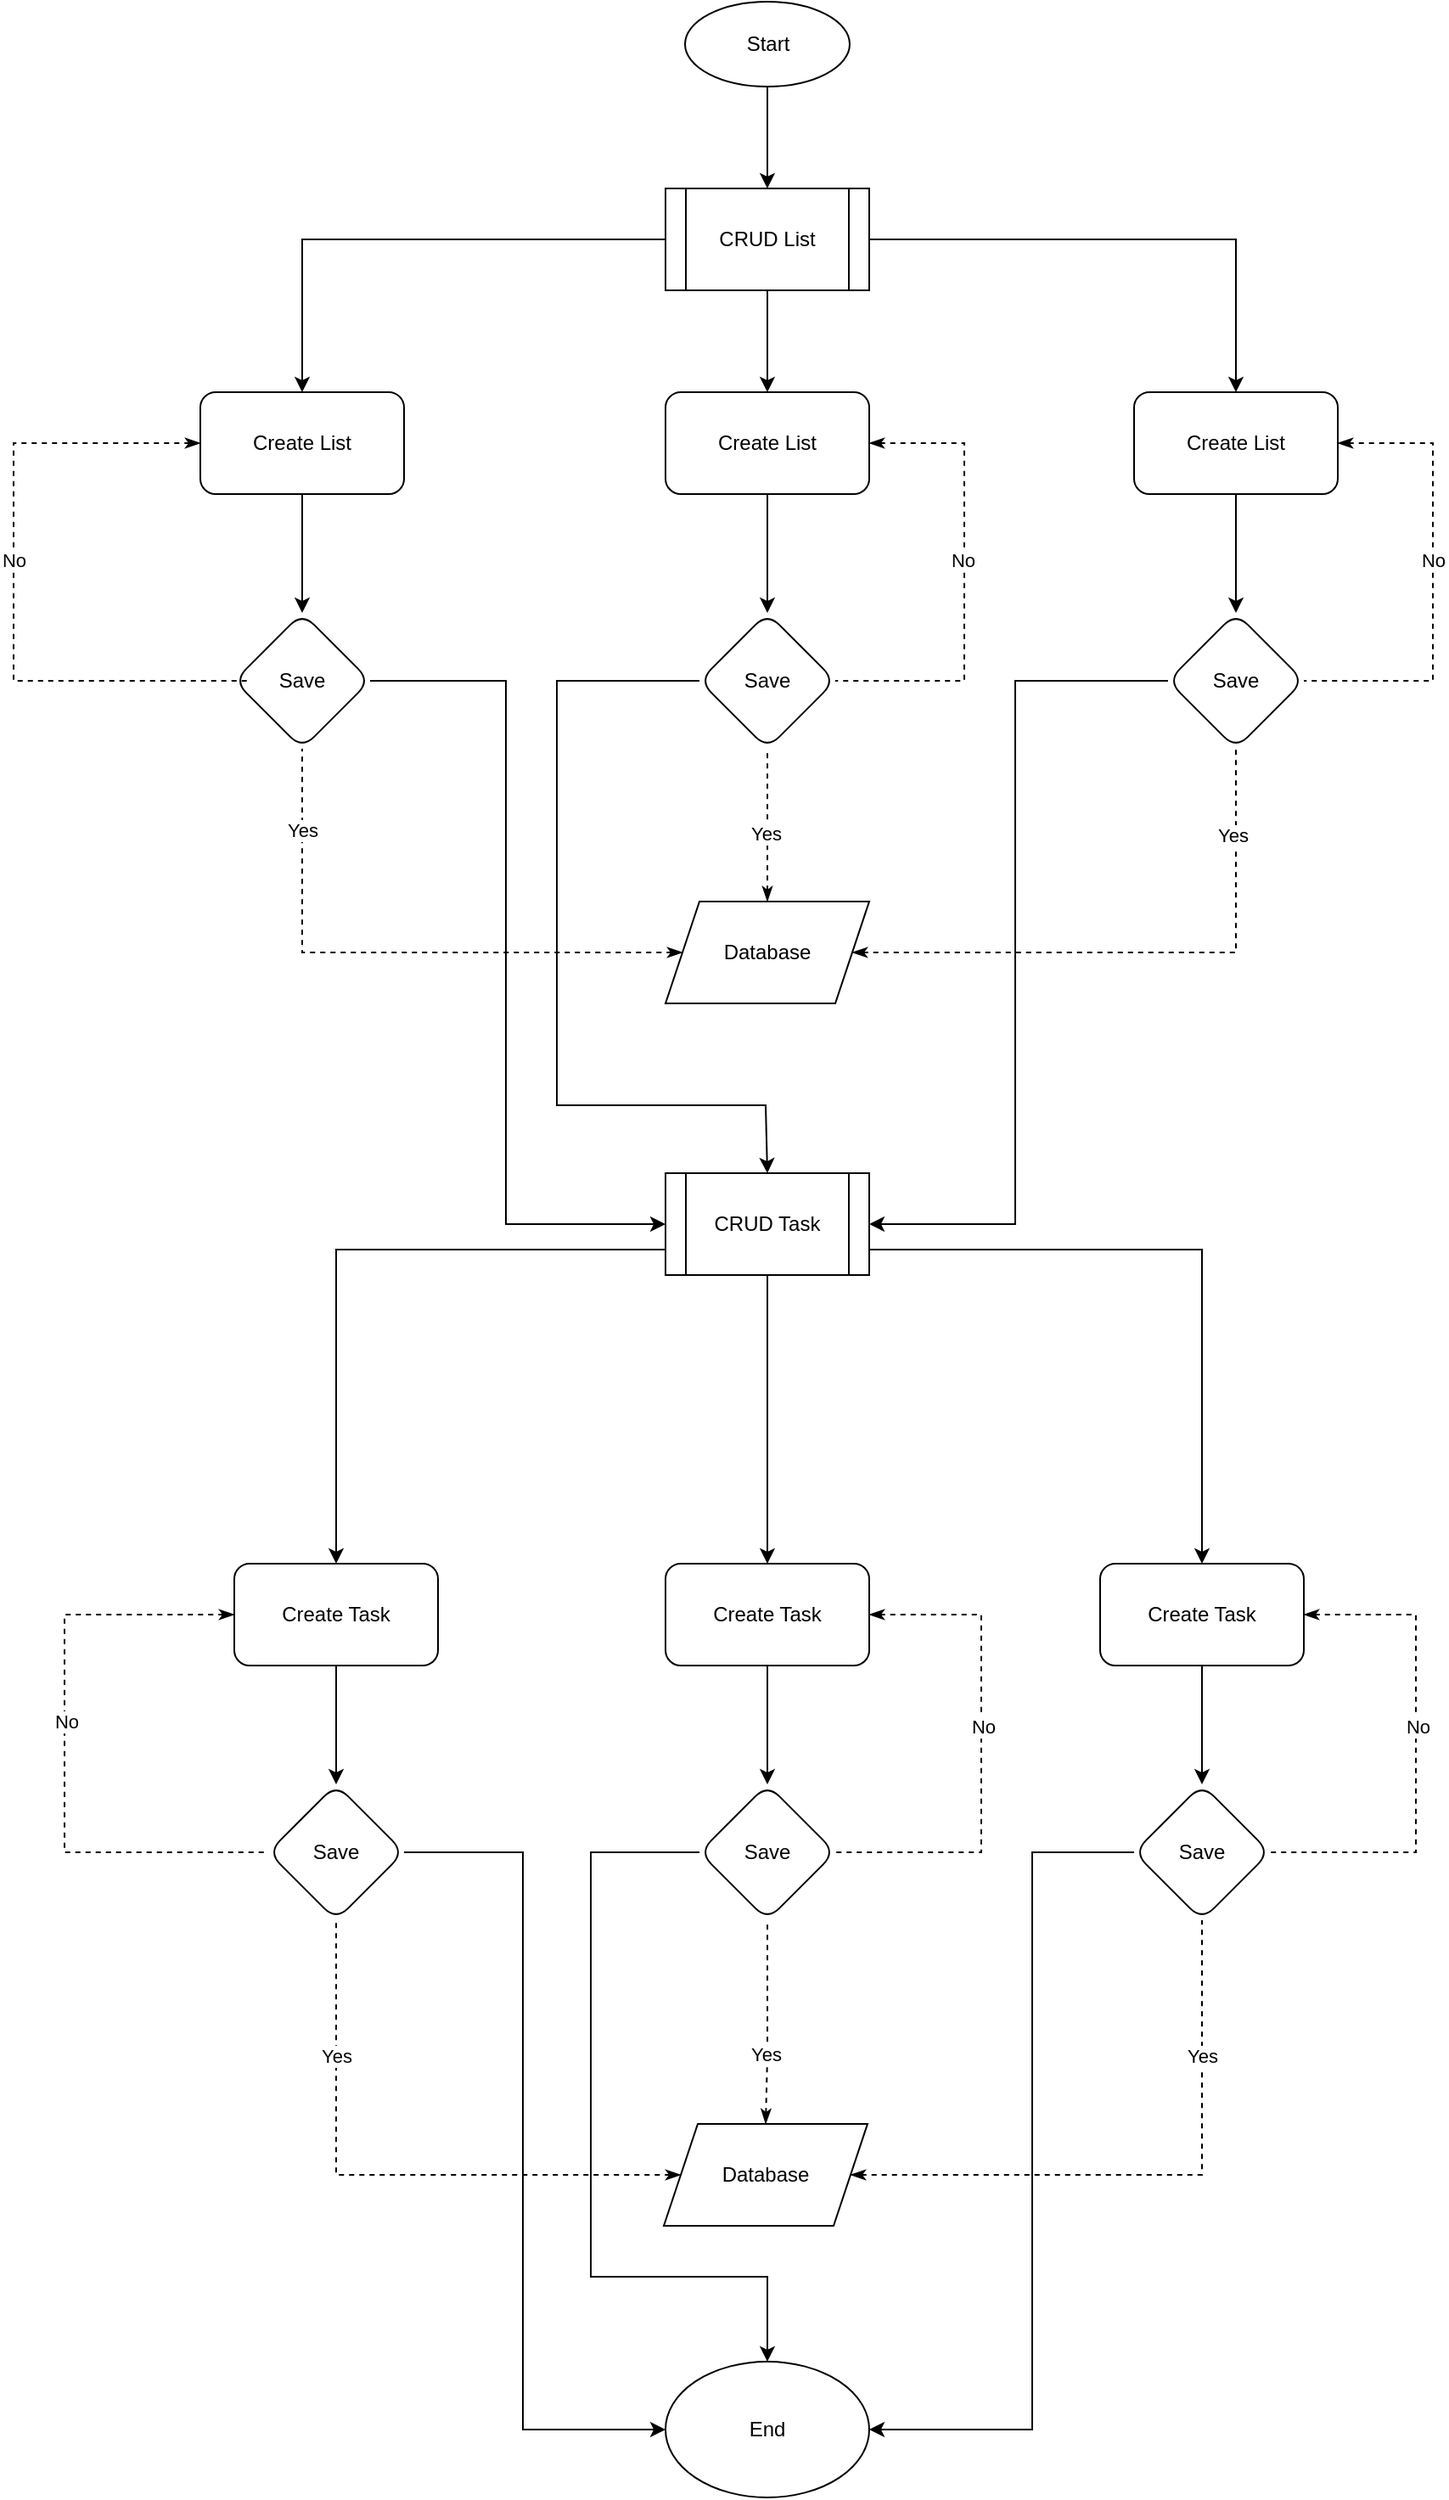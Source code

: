 <mxfile version="26.0.6">
  <diagram name="Halaman-1" id="JhaCst0QiDc4A3AH-AMC">
    <mxGraphModel dx="2550" dy="778" grid="1" gridSize="10" guides="1" tooltips="1" connect="1" arrows="1" fold="1" page="1" pageScale="1" pageWidth="827" pageHeight="1169" math="0" shadow="0">
      <root>
        <mxCell id="0" />
        <mxCell id="1" parent="0" />
        <mxCell id="VCVp0Tub7TexWnTJi4cX-8" value="Start" style="ellipse;whiteSpace=wrap;html=1;" parent="1" vertex="1">
          <mxGeometry x="365.5" y="70" width="97" height="50" as="geometry" />
        </mxCell>
        <mxCell id="VCVp0Tub7TexWnTJi4cX-9" value="" style="endArrow=classic;html=1;rounded=0;entryX=0.5;entryY=0;entryDx=0;entryDy=0;exitX=0.5;exitY=1;exitDx=0;exitDy=0;" parent="1" target="F3zUeGoIVHuS73jUhbLI-7" edge="1" source="VCVp0Tub7TexWnTJi4cX-8">
          <mxGeometry width="50" height="50" relative="1" as="geometry">
            <mxPoint x="412.6" y="120" as="sourcePoint" />
            <mxPoint x="412.829" y="160" as="targetPoint" />
            <Array as="points" />
          </mxGeometry>
        </mxCell>
        <mxCell id="F3zUeGoIVHuS73jUhbLI-9" value="" style="edgeStyle=orthogonalEdgeStyle;rounded=0;orthogonalLoop=1;jettySize=auto;html=1;" edge="1" parent="1" source="F3zUeGoIVHuS73jUhbLI-7" target="F3zUeGoIVHuS73jUhbLI-8">
          <mxGeometry relative="1" as="geometry" />
        </mxCell>
        <mxCell id="F3zUeGoIVHuS73jUhbLI-7" value="CRUD List" style="shape=process;whiteSpace=wrap;html=1;backgroundOutline=1;" vertex="1" parent="1">
          <mxGeometry x="354" y="180" width="120" height="60" as="geometry" />
        </mxCell>
        <mxCell id="F3zUeGoIVHuS73jUhbLI-24" value="" style="edgeStyle=orthogonalEdgeStyle;rounded=0;orthogonalLoop=1;jettySize=auto;html=1;" edge="1" parent="1" source="F3zUeGoIVHuS73jUhbLI-8" target="F3zUeGoIVHuS73jUhbLI-23">
          <mxGeometry relative="1" as="geometry" />
        </mxCell>
        <mxCell id="F3zUeGoIVHuS73jUhbLI-8" value="Create List" style="rounded=1;whiteSpace=wrap;html=1;" vertex="1" parent="1">
          <mxGeometry x="354" y="300" width="120" height="60" as="geometry" />
        </mxCell>
        <mxCell id="F3zUeGoIVHuS73jUhbLI-15" value="" style="edgeStyle=orthogonalEdgeStyle;rounded=0;orthogonalLoop=1;jettySize=auto;html=1;" edge="1" parent="1" source="F3zUeGoIVHuS73jUhbLI-10" target="F3zUeGoIVHuS73jUhbLI-14">
          <mxGeometry relative="1" as="geometry" />
        </mxCell>
        <mxCell id="F3zUeGoIVHuS73jUhbLI-10" value="Create List" style="rounded=1;whiteSpace=wrap;html=1;" vertex="1" parent="1">
          <mxGeometry x="80" y="300" width="120" height="60" as="geometry" />
        </mxCell>
        <mxCell id="F3zUeGoIVHuS73jUhbLI-20" value="" style="edgeStyle=orthogonalEdgeStyle;rounded=0;orthogonalLoop=1;jettySize=auto;html=1;" edge="1" parent="1" source="F3zUeGoIVHuS73jUhbLI-11" target="F3zUeGoIVHuS73jUhbLI-19">
          <mxGeometry relative="1" as="geometry" />
        </mxCell>
        <mxCell id="F3zUeGoIVHuS73jUhbLI-11" value="Create List" style="rounded=1;whiteSpace=wrap;html=1;" vertex="1" parent="1">
          <mxGeometry x="630" y="300" width="120" height="60" as="geometry" />
        </mxCell>
        <mxCell id="F3zUeGoIVHuS73jUhbLI-12" value="" style="endArrow=classic;html=1;rounded=0;exitX=0;exitY=0.5;exitDx=0;exitDy=0;entryX=0.5;entryY=0;entryDx=0;entryDy=0;" edge="1" parent="1" source="F3zUeGoIVHuS73jUhbLI-7" target="F3zUeGoIVHuS73jUhbLI-10">
          <mxGeometry width="50" height="50" relative="1" as="geometry">
            <mxPoint x="390" y="420" as="sourcePoint" />
            <mxPoint x="440" y="370" as="targetPoint" />
            <Array as="points">
              <mxPoint x="140" y="210" />
            </Array>
          </mxGeometry>
        </mxCell>
        <mxCell id="F3zUeGoIVHuS73jUhbLI-13" value="" style="endArrow=classic;html=1;rounded=0;exitX=1;exitY=0.5;exitDx=0;exitDy=0;entryX=0.5;entryY=0;entryDx=0;entryDy=0;" edge="1" parent="1" source="F3zUeGoIVHuS73jUhbLI-7" target="F3zUeGoIVHuS73jUhbLI-11">
          <mxGeometry width="50" height="50" relative="1" as="geometry">
            <mxPoint x="400" y="410" as="sourcePoint" />
            <mxPoint x="450" y="360" as="targetPoint" />
            <Array as="points">
              <mxPoint x="690" y="210" />
            </Array>
          </mxGeometry>
        </mxCell>
        <mxCell id="F3zUeGoIVHuS73jUhbLI-50" value="" style="edgeStyle=orthogonalEdgeStyle;rounded=0;orthogonalLoop=1;jettySize=auto;html=1;entryX=0;entryY=0.5;entryDx=0;entryDy=0;" edge="1" parent="1" source="F3zUeGoIVHuS73jUhbLI-14" target="F3zUeGoIVHuS73jUhbLI-51">
          <mxGeometry relative="1" as="geometry">
            <mxPoint x="180" y="790" as="targetPoint" />
            <Array as="points">
              <mxPoint x="260" y="470" />
              <mxPoint x="260" y="790" />
            </Array>
          </mxGeometry>
        </mxCell>
        <mxCell id="F3zUeGoIVHuS73jUhbLI-14" value="Save" style="rhombus;whiteSpace=wrap;html=1;rounded=1;" vertex="1" parent="1">
          <mxGeometry x="100" y="430" width="80" height="80" as="geometry" />
        </mxCell>
        <mxCell id="F3zUeGoIVHuS73jUhbLI-19" value="Save" style="rhombus;whiteSpace=wrap;html=1;rounded=1;" vertex="1" parent="1">
          <mxGeometry x="650" y="430" width="80" height="80" as="geometry" />
        </mxCell>
        <mxCell id="F3zUeGoIVHuS73jUhbLI-23" value="Save" style="rhombus;whiteSpace=wrap;html=1;rounded=1;" vertex="1" parent="1">
          <mxGeometry x="374" y="430" width="80" height="80" as="geometry" />
        </mxCell>
        <mxCell id="F3zUeGoIVHuS73jUhbLI-29" value="Database" style="shape=parallelogram;perimeter=parallelogramPerimeter;whiteSpace=wrap;html=1;fixedSize=1;" vertex="1" parent="1">
          <mxGeometry x="354" y="600" width="120" height="60" as="geometry" />
        </mxCell>
        <mxCell id="F3zUeGoIVHuS73jUhbLI-31" value="" style="endArrow=none;dashed=1;html=1;rounded=0;startArrow=classicThin;startFill=1;entryX=0;entryY=0.5;entryDx=0;entryDy=0;exitX=0;exitY=0.5;exitDx=0;exitDy=0;" edge="1" parent="1" source="F3zUeGoIVHuS73jUhbLI-10">
          <mxGeometry width="50" height="50" relative="1" as="geometry">
            <mxPoint x="80" y="210" as="sourcePoint" />
            <mxPoint x="110" y="470" as="targetPoint" />
            <Array as="points">
              <mxPoint x="-30" y="330" />
              <mxPoint x="-30" y="470" />
            </Array>
          </mxGeometry>
        </mxCell>
        <mxCell id="F3zUeGoIVHuS73jUhbLI-34" value="No" style="edgeLabel;html=1;align=center;verticalAlign=middle;resizable=0;points=[];" vertex="1" connectable="0" parent="F3zUeGoIVHuS73jUhbLI-31">
          <mxGeometry x="-0.081" relative="1" as="geometry">
            <mxPoint as="offset" />
          </mxGeometry>
        </mxCell>
        <mxCell id="F3zUeGoIVHuS73jUhbLI-32" value="" style="endArrow=none;dashed=1;html=1;rounded=0;startArrow=classicThin;startFill=1;entryX=1;entryY=0.5;entryDx=0;entryDy=0;exitX=1;exitY=0.5;exitDx=0;exitDy=0;" edge="1" parent="1" source="F3zUeGoIVHuS73jUhbLI-8" target="F3zUeGoIVHuS73jUhbLI-23">
          <mxGeometry width="50" height="50" relative="1" as="geometry">
            <mxPoint x="610" y="410" as="sourcePoint" />
            <mxPoint x="640" y="550" as="targetPoint" />
            <Array as="points">
              <mxPoint x="530" y="330" />
              <mxPoint x="530" y="470" />
            </Array>
          </mxGeometry>
        </mxCell>
        <mxCell id="F3zUeGoIVHuS73jUhbLI-35" value="No" style="edgeLabel;html=1;align=center;verticalAlign=middle;resizable=0;points=[];" vertex="1" connectable="0" parent="F3zUeGoIVHuS73jUhbLI-32">
          <mxGeometry x="-0.08" y="-1" relative="1" as="geometry">
            <mxPoint as="offset" />
          </mxGeometry>
        </mxCell>
        <mxCell id="F3zUeGoIVHuS73jUhbLI-33" value="" style="endArrow=none;dashed=1;html=1;rounded=0;startArrow=classicThin;startFill=1;entryX=1;entryY=0.5;entryDx=0;entryDy=0;exitX=1;exitY=0.5;exitDx=0;exitDy=0;" edge="1" parent="1">
          <mxGeometry width="50" height="50" relative="1" as="geometry">
            <mxPoint x="750" y="330" as="sourcePoint" />
            <mxPoint x="730" y="470" as="targetPoint" />
            <Array as="points">
              <mxPoint x="806" y="330" />
              <mxPoint x="806" y="470" />
            </Array>
          </mxGeometry>
        </mxCell>
        <mxCell id="F3zUeGoIVHuS73jUhbLI-36" value="No" style="edgeLabel;html=1;align=center;verticalAlign=middle;resizable=0;points=[];" vertex="1" connectable="0" parent="F3zUeGoIVHuS73jUhbLI-33">
          <mxGeometry x="-0.08" relative="1" as="geometry">
            <mxPoint as="offset" />
          </mxGeometry>
        </mxCell>
        <mxCell id="F3zUeGoIVHuS73jUhbLI-37" value="" style="endArrow=none;dashed=1;html=1;rounded=0;startArrow=classicThin;startFill=1;entryX=0.5;entryY=1;entryDx=0;entryDy=0;exitX=0;exitY=0.5;exitDx=0;exitDy=0;" edge="1" parent="1" source="F3zUeGoIVHuS73jUhbLI-29" target="F3zUeGoIVHuS73jUhbLI-14">
          <mxGeometry width="50" height="50" relative="1" as="geometry">
            <mxPoint x="220" y="550" as="sourcePoint" />
            <mxPoint x="250" y="690" as="targetPoint" />
            <Array as="points">
              <mxPoint x="140" y="630" />
            </Array>
          </mxGeometry>
        </mxCell>
        <mxCell id="F3zUeGoIVHuS73jUhbLI-39" value="Yes" style="edgeLabel;html=1;align=center;verticalAlign=middle;resizable=0;points=[];" vertex="1" connectable="0" parent="F3zUeGoIVHuS73jUhbLI-37">
          <mxGeometry x="0.727" relative="1" as="geometry">
            <mxPoint y="1" as="offset" />
          </mxGeometry>
        </mxCell>
        <mxCell id="F3zUeGoIVHuS73jUhbLI-42" value="" style="endArrow=none;dashed=1;html=1;rounded=0;startArrow=classicThin;startFill=1;entryX=0.5;entryY=1;entryDx=0;entryDy=0;exitX=0.5;exitY=0;exitDx=0;exitDy=0;" edge="1" parent="1" source="F3zUeGoIVHuS73jUhbLI-29" target="F3zUeGoIVHuS73jUhbLI-23">
          <mxGeometry width="50" height="50" relative="1" as="geometry">
            <mxPoint x="474" y="570" as="sourcePoint" />
            <mxPoint x="454" y="710" as="targetPoint" />
            <Array as="points" />
          </mxGeometry>
        </mxCell>
        <mxCell id="F3zUeGoIVHuS73jUhbLI-48" value="Yes" style="edgeLabel;html=1;align=center;verticalAlign=middle;resizable=0;points=[];" vertex="1" connectable="0" parent="F3zUeGoIVHuS73jUhbLI-42">
          <mxGeometry x="-0.095" y="1" relative="1" as="geometry">
            <mxPoint as="offset" />
          </mxGeometry>
        </mxCell>
        <mxCell id="F3zUeGoIVHuS73jUhbLI-45" value="" style="endArrow=none;dashed=1;html=1;rounded=0;startArrow=classicThin;startFill=1;entryX=0.5;entryY=1;entryDx=0;entryDy=0;exitX=1;exitY=0.5;exitDx=0;exitDy=0;" edge="1" parent="1" source="F3zUeGoIVHuS73jUhbLI-29" target="F3zUeGoIVHuS73jUhbLI-19">
          <mxGeometry width="50" height="50" relative="1" as="geometry">
            <mxPoint x="630" y="560" as="sourcePoint" />
            <mxPoint x="610" y="700" as="targetPoint" />
            <Array as="points">
              <mxPoint x="690" y="630" />
            </Array>
          </mxGeometry>
        </mxCell>
        <mxCell id="F3zUeGoIVHuS73jUhbLI-47" value="Yes" style="edgeLabel;html=1;align=center;verticalAlign=middle;resizable=0;points=[];" vertex="1" connectable="0" parent="F3zUeGoIVHuS73jUhbLI-45">
          <mxGeometry x="0.708" y="2" relative="1" as="geometry">
            <mxPoint as="offset" />
          </mxGeometry>
        </mxCell>
        <mxCell id="F3zUeGoIVHuS73jUhbLI-55" value="" style="edgeStyle=orthogonalEdgeStyle;rounded=0;orthogonalLoop=1;jettySize=auto;html=1;" edge="1" parent="1" source="F3zUeGoIVHuS73jUhbLI-51" target="F3zUeGoIVHuS73jUhbLI-54">
          <mxGeometry relative="1" as="geometry" />
        </mxCell>
        <mxCell id="F3zUeGoIVHuS73jUhbLI-51" value="CRUD Task" style="shape=process;whiteSpace=wrap;html=1;backgroundOutline=1;" vertex="1" parent="1">
          <mxGeometry x="354" y="760" width="120" height="60" as="geometry" />
        </mxCell>
        <mxCell id="F3zUeGoIVHuS73jUhbLI-52" value="" style="endArrow=classic;html=1;rounded=0;exitX=0;exitY=0.5;exitDx=0;exitDy=0;entryX=0.5;entryY=0;entryDx=0;entryDy=0;" edge="1" parent="1" source="F3zUeGoIVHuS73jUhbLI-23" target="F3zUeGoIVHuS73jUhbLI-51">
          <mxGeometry width="50" height="50" relative="1" as="geometry">
            <mxPoint x="330" y="720" as="sourcePoint" />
            <mxPoint x="380" y="670" as="targetPoint" />
            <Array as="points">
              <mxPoint x="290" y="470" />
              <mxPoint x="290" y="720" />
              <mxPoint x="413" y="720" />
            </Array>
          </mxGeometry>
        </mxCell>
        <mxCell id="F3zUeGoIVHuS73jUhbLI-53" value="" style="endArrow=classic;html=1;rounded=0;exitX=0;exitY=0.5;exitDx=0;exitDy=0;entryX=1;entryY=0.5;entryDx=0;entryDy=0;" edge="1" parent="1" source="F3zUeGoIVHuS73jUhbLI-19" target="F3zUeGoIVHuS73jUhbLI-51">
          <mxGeometry width="50" height="50" relative="1" as="geometry">
            <mxPoint x="450" y="720" as="sourcePoint" />
            <mxPoint x="500" y="670" as="targetPoint" />
            <Array as="points">
              <mxPoint x="560" y="470" />
              <mxPoint x="560" y="790" />
            </Array>
          </mxGeometry>
        </mxCell>
        <mxCell id="F3zUeGoIVHuS73jUhbLI-68" value="" style="edgeStyle=orthogonalEdgeStyle;rounded=0;orthogonalLoop=1;jettySize=auto;html=1;" edge="1" parent="1" source="F3zUeGoIVHuS73jUhbLI-54" target="F3zUeGoIVHuS73jUhbLI-67">
          <mxGeometry relative="1" as="geometry" />
        </mxCell>
        <mxCell id="F3zUeGoIVHuS73jUhbLI-54" value="Create Task" style="rounded=1;whiteSpace=wrap;html=1;" vertex="1" parent="1">
          <mxGeometry x="354" y="990" width="120" height="60" as="geometry" />
        </mxCell>
        <mxCell id="F3zUeGoIVHuS73jUhbLI-62" value="" style="edgeStyle=orthogonalEdgeStyle;rounded=0;orthogonalLoop=1;jettySize=auto;html=1;" edge="1" parent="1" source="F3zUeGoIVHuS73jUhbLI-56" target="F3zUeGoIVHuS73jUhbLI-61">
          <mxGeometry relative="1" as="geometry" />
        </mxCell>
        <mxCell id="F3zUeGoIVHuS73jUhbLI-56" value="Create Task" style="rounded=1;whiteSpace=wrap;html=1;" vertex="1" parent="1">
          <mxGeometry x="100" y="990" width="120" height="60" as="geometry" />
        </mxCell>
        <mxCell id="F3zUeGoIVHuS73jUhbLI-70" value="" style="edgeStyle=orthogonalEdgeStyle;rounded=0;orthogonalLoop=1;jettySize=auto;html=1;" edge="1" parent="1" source="F3zUeGoIVHuS73jUhbLI-57" target="F3zUeGoIVHuS73jUhbLI-69">
          <mxGeometry relative="1" as="geometry" />
        </mxCell>
        <mxCell id="F3zUeGoIVHuS73jUhbLI-57" value="Create Task" style="rounded=1;whiteSpace=wrap;html=1;" vertex="1" parent="1">
          <mxGeometry x="610" y="990" width="120" height="60" as="geometry" />
        </mxCell>
        <mxCell id="F3zUeGoIVHuS73jUhbLI-59" value="" style="endArrow=classic;html=1;rounded=0;exitX=1;exitY=0.75;exitDx=0;exitDy=0;entryX=0.5;entryY=0;entryDx=0;entryDy=0;" edge="1" parent="1" source="F3zUeGoIVHuS73jUhbLI-51" target="F3zUeGoIVHuS73jUhbLI-57">
          <mxGeometry width="50" height="50" relative="1" as="geometry">
            <mxPoint x="460" y="980" as="sourcePoint" />
            <mxPoint x="510" y="930" as="targetPoint" />
            <Array as="points">
              <mxPoint x="670" y="805" />
            </Array>
          </mxGeometry>
        </mxCell>
        <mxCell id="F3zUeGoIVHuS73jUhbLI-60" value="" style="endArrow=classic;html=1;rounded=0;entryX=0.5;entryY=0;entryDx=0;entryDy=0;exitX=0;exitY=0.75;exitDx=0;exitDy=0;" edge="1" parent="1" source="F3zUeGoIVHuS73jUhbLI-51" target="F3zUeGoIVHuS73jUhbLI-56">
          <mxGeometry width="50" height="50" relative="1" as="geometry">
            <mxPoint x="230" y="910" as="sourcePoint" />
            <mxPoint x="350" y="970" as="targetPoint" />
            <Array as="points">
              <mxPoint x="160" y="805" />
            </Array>
          </mxGeometry>
        </mxCell>
        <mxCell id="F3zUeGoIVHuS73jUhbLI-61" value="Save" style="rhombus;whiteSpace=wrap;html=1;rounded=1;" vertex="1" parent="1">
          <mxGeometry x="120" y="1120" width="80" height="80" as="geometry" />
        </mxCell>
        <mxCell id="F3zUeGoIVHuS73jUhbLI-63" value="" style="endArrow=none;dashed=1;html=1;rounded=0;startArrow=classicThin;startFill=1;entryX=0;entryY=0.5;entryDx=0;entryDy=0;exitX=0;exitY=0.5;exitDx=0;exitDy=0;" edge="1" parent="1" source="F3zUeGoIVHuS73jUhbLI-56" target="F3zUeGoIVHuS73jUhbLI-61">
          <mxGeometry width="50" height="50" relative="1" as="geometry">
            <mxPoint y="1200" as="sourcePoint" />
            <mxPoint y="1110" as="targetPoint" />
            <Array as="points">
              <mxPoint y="1020" />
              <mxPoint y="1160" />
            </Array>
          </mxGeometry>
        </mxCell>
        <mxCell id="F3zUeGoIVHuS73jUhbLI-64" value="No" style="edgeLabel;html=1;align=center;verticalAlign=middle;resizable=0;points=[];" vertex="1" connectable="0" parent="F3zUeGoIVHuS73jUhbLI-63">
          <mxGeometry x="-0.095" y="1" relative="1" as="geometry">
            <mxPoint as="offset" />
          </mxGeometry>
        </mxCell>
        <mxCell id="F3zUeGoIVHuS73jUhbLI-65" value="" style="endArrow=none;dashed=1;html=1;rounded=0;startArrow=classicThin;startFill=1;entryX=1;entryY=0.5;entryDx=0;entryDy=0;exitX=1;exitY=0.5;exitDx=0;exitDy=0;" edge="1" parent="1" source="F3zUeGoIVHuS73jUhbLI-54" target="F3zUeGoIVHuS73jUhbLI-67">
          <mxGeometry width="50" height="50" relative="1" as="geometry">
            <mxPoint x="610" y="1080" as="sourcePoint" />
            <mxPoint x="630" y="1220" as="targetPoint" />
            <Array as="points">
              <mxPoint x="540" y="1020" />
              <mxPoint x="540" y="1160" />
            </Array>
          </mxGeometry>
        </mxCell>
        <mxCell id="F3zUeGoIVHuS73jUhbLI-66" value="No" style="edgeLabel;html=1;align=center;verticalAlign=middle;resizable=0;points=[];" vertex="1" connectable="0" parent="F3zUeGoIVHuS73jUhbLI-65">
          <mxGeometry x="-0.095" y="1" relative="1" as="geometry">
            <mxPoint as="offset" />
          </mxGeometry>
        </mxCell>
        <mxCell id="F3zUeGoIVHuS73jUhbLI-67" value="Save" style="rhombus;whiteSpace=wrap;html=1;rounded=1;" vertex="1" parent="1">
          <mxGeometry x="374" y="1120" width="80" height="80" as="geometry" />
        </mxCell>
        <mxCell id="F3zUeGoIVHuS73jUhbLI-69" value="Save" style="rhombus;whiteSpace=wrap;html=1;rounded=1;" vertex="1" parent="1">
          <mxGeometry x="630" y="1120" width="80" height="80" as="geometry" />
        </mxCell>
        <mxCell id="F3zUeGoIVHuS73jUhbLI-71" value="" style="endArrow=none;dashed=1;html=1;rounded=0;startArrow=classicThin;startFill=1;entryX=1;entryY=0.5;entryDx=0;entryDy=0;exitX=1;exitY=0.5;exitDx=0;exitDy=0;" edge="1" parent="1">
          <mxGeometry width="50" height="50" relative="1" as="geometry">
            <mxPoint x="730" y="1020" as="sourcePoint" />
            <mxPoint x="710" y="1160" as="targetPoint" />
            <Array as="points">
              <mxPoint x="796" y="1020" />
              <mxPoint x="796" y="1160" />
            </Array>
          </mxGeometry>
        </mxCell>
        <mxCell id="F3zUeGoIVHuS73jUhbLI-72" value="No" style="edgeLabel;html=1;align=center;verticalAlign=middle;resizable=0;points=[];" vertex="1" connectable="0" parent="F3zUeGoIVHuS73jUhbLI-71">
          <mxGeometry x="-0.095" y="1" relative="1" as="geometry">
            <mxPoint as="offset" />
          </mxGeometry>
        </mxCell>
        <mxCell id="F3zUeGoIVHuS73jUhbLI-75" value="Database" style="shape=parallelogram;perimeter=parallelogramPerimeter;whiteSpace=wrap;html=1;fixedSize=1;" vertex="1" parent="1">
          <mxGeometry x="353" y="1320" width="120" height="60" as="geometry" />
        </mxCell>
        <mxCell id="F3zUeGoIVHuS73jUhbLI-76" value="" style="endArrow=none;dashed=1;html=1;rounded=0;startArrow=classicThin;startFill=1;exitX=0;exitY=0.5;exitDx=0;exitDy=0;entryX=0.5;entryY=1;entryDx=0;entryDy=0;" edge="1" parent="1" source="F3zUeGoIVHuS73jUhbLI-75" target="F3zUeGoIVHuS73jUhbLI-61">
          <mxGeometry width="50" height="50" relative="1" as="geometry">
            <mxPoint x="200" y="1360" as="sourcePoint" />
            <mxPoint x="180" y="1260" as="targetPoint" />
            <Array as="points">
              <mxPoint x="160" y="1350" />
            </Array>
          </mxGeometry>
        </mxCell>
        <mxCell id="F3zUeGoIVHuS73jUhbLI-78" value="Yes" style="edgeLabel;html=1;align=center;verticalAlign=middle;resizable=0;points=[];" vertex="1" connectable="0" parent="F3zUeGoIVHuS73jUhbLI-76">
          <mxGeometry x="0.548" relative="1" as="geometry">
            <mxPoint as="offset" />
          </mxGeometry>
        </mxCell>
        <mxCell id="F3zUeGoIVHuS73jUhbLI-79" value="" style="endArrow=none;dashed=1;html=1;rounded=0;startArrow=classicThin;startFill=1;exitX=0.5;exitY=0;exitDx=0;exitDy=0;entryX=0.5;entryY=1;entryDx=0;entryDy=0;" edge="1" parent="1" source="F3zUeGoIVHuS73jUhbLI-75" target="F3zUeGoIVHuS73jUhbLI-67">
          <mxGeometry width="50" height="50" relative="1" as="geometry">
            <mxPoint x="515.5" y="1280" as="sourcePoint" />
            <mxPoint x="312.5" y="1130" as="targetPoint" />
            <Array as="points">
              <mxPoint x="414" y="1280" />
            </Array>
          </mxGeometry>
        </mxCell>
        <mxCell id="F3zUeGoIVHuS73jUhbLI-80" value="Yes" style="edgeLabel;html=1;align=center;verticalAlign=middle;resizable=0;points=[];" vertex="1" connectable="0" parent="F3zUeGoIVHuS73jUhbLI-79">
          <mxGeometry x="0.548" relative="1" as="geometry">
            <mxPoint x="-1" y="52" as="offset" />
          </mxGeometry>
        </mxCell>
        <mxCell id="F3zUeGoIVHuS73jUhbLI-81" value="" style="endArrow=none;dashed=1;html=1;rounded=0;startArrow=classicThin;startFill=1;exitX=1;exitY=0.5;exitDx=0;exitDy=0;entryX=0.5;entryY=1;entryDx=0;entryDy=0;" edge="1" parent="1" source="F3zUeGoIVHuS73jUhbLI-75" target="F3zUeGoIVHuS73jUhbLI-69">
          <mxGeometry width="50" height="50" relative="1" as="geometry">
            <mxPoint x="630" y="1350" as="sourcePoint" />
            <mxPoint x="631" y="1230" as="targetPoint" />
            <Array as="points">
              <mxPoint x="670" y="1350" />
            </Array>
          </mxGeometry>
        </mxCell>
        <mxCell id="F3zUeGoIVHuS73jUhbLI-82" value="Yes" style="edgeLabel;html=1;align=center;verticalAlign=middle;resizable=0;points=[];" vertex="1" connectable="0" parent="F3zUeGoIVHuS73jUhbLI-81">
          <mxGeometry x="0.548" relative="1" as="geometry">
            <mxPoint y="-1" as="offset" />
          </mxGeometry>
        </mxCell>
        <mxCell id="F3zUeGoIVHuS73jUhbLI-83" value="End" style="ellipse;whiteSpace=wrap;html=1;" vertex="1" parent="1">
          <mxGeometry x="354" y="1460" width="120" height="80" as="geometry" />
        </mxCell>
        <mxCell id="F3zUeGoIVHuS73jUhbLI-84" value="" style="endArrow=classic;html=1;rounded=0;exitX=1;exitY=0.5;exitDx=0;exitDy=0;entryX=0;entryY=0.5;entryDx=0;entryDy=0;" edge="1" parent="1" source="F3zUeGoIVHuS73jUhbLI-61" target="F3zUeGoIVHuS73jUhbLI-83">
          <mxGeometry width="50" height="50" relative="1" as="geometry">
            <mxPoint x="260" y="1300" as="sourcePoint" />
            <mxPoint x="310" y="1250" as="targetPoint" />
            <Array as="points">
              <mxPoint x="270" y="1160" />
              <mxPoint x="270" y="1340" />
              <mxPoint x="270" y="1500" />
            </Array>
          </mxGeometry>
        </mxCell>
        <mxCell id="F3zUeGoIVHuS73jUhbLI-85" value="" style="endArrow=classic;html=1;rounded=0;entryX=0.5;entryY=0;entryDx=0;entryDy=0;exitX=0;exitY=0.5;exitDx=0;exitDy=0;" edge="1" parent="1" source="F3zUeGoIVHuS73jUhbLI-67" target="F3zUeGoIVHuS73jUhbLI-83">
          <mxGeometry width="50" height="50" relative="1" as="geometry">
            <mxPoint x="340" y="1450" as="sourcePoint" />
            <mxPoint x="390" y="1400" as="targetPoint" />
            <Array as="points">
              <mxPoint x="310" y="1160" />
              <mxPoint x="310" y="1410" />
              <mxPoint x="414" y="1410" />
            </Array>
          </mxGeometry>
        </mxCell>
        <mxCell id="F3zUeGoIVHuS73jUhbLI-86" value="" style="endArrow=classic;html=1;rounded=0;exitX=0;exitY=0.5;exitDx=0;exitDy=0;entryX=1;entryY=0.5;entryDx=0;entryDy=0;" edge="1" parent="1" source="F3zUeGoIVHuS73jUhbLI-69" target="F3zUeGoIVHuS73jUhbLI-83">
          <mxGeometry width="50" height="50" relative="1" as="geometry">
            <mxPoint x="530" y="1160" as="sourcePoint" />
            <mxPoint x="684" y="1500" as="targetPoint" />
            <Array as="points">
              <mxPoint x="570" y="1160" />
              <mxPoint x="570" y="1350" />
              <mxPoint x="570" y="1500" />
            </Array>
          </mxGeometry>
        </mxCell>
      </root>
    </mxGraphModel>
  </diagram>
</mxfile>
